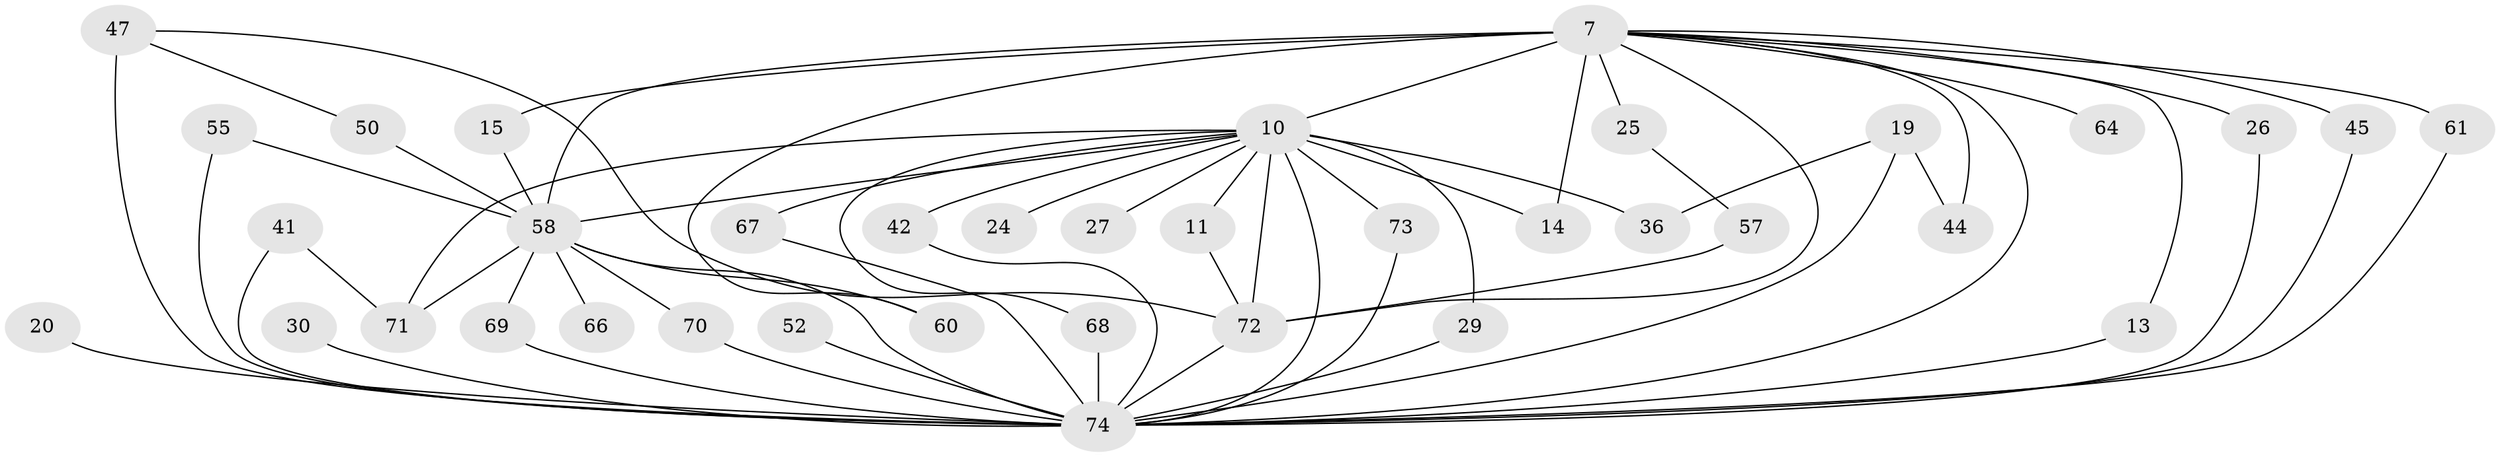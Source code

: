 // original degree distribution, {15: 0.013513513513513514, 16: 0.02702702702702703, 21: 0.013513513513513514, 19: 0.04054054054054054, 20: 0.013513513513513514, 24: 0.013513513513513514, 13: 0.013513513513513514, 3: 0.14864864864864866, 2: 0.5945945945945946, 6: 0.013513513513513514, 7: 0.013513513513513514, 4: 0.06756756756756757, 5: 0.02702702702702703}
// Generated by graph-tools (version 1.1) at 2025/47/03/04/25 21:47:28]
// undirected, 37 vertices, 64 edges
graph export_dot {
graph [start="1"]
  node [color=gray90,style=filled];
  7 [super="+4"];
  10 [super="+9"];
  11;
  13;
  14;
  15;
  19;
  20;
  24;
  25;
  26;
  27;
  29;
  30;
  36;
  41;
  42;
  44;
  45;
  47 [super="+39"];
  50;
  52;
  55;
  57;
  58 [super="+53+43"];
  60 [super="+51+46"];
  61;
  64;
  66;
  67;
  68 [super="+48+59"];
  69 [super="+37+28"];
  70 [super="+12"];
  71 [super="+38"];
  72 [super="+56+65+33"];
  73;
  74 [super="+32+8+63+6"];
  7 -- 10 [weight=6];
  7 -- 13;
  7 -- 14;
  7 -- 15;
  7 -- 25 [weight=2];
  7 -- 44;
  7 -- 45;
  7 -- 64;
  7 -- 26;
  7 -- 58 [weight=7];
  7 -- 61;
  7 -- 74 [weight=7];
  7 -- 60 [weight=3];
  7 -- 72 [weight=3];
  10 -- 11 [weight=2];
  10 -- 71 [weight=2];
  10 -- 68 [weight=2];
  10 -- 67;
  10 -- 73;
  10 -- 14;
  10 -- 24 [weight=2];
  10 -- 27;
  10 -- 29;
  10 -- 36;
  10 -- 42;
  10 -- 74 [weight=10];
  10 -- 72 [weight=3];
  10 -- 58 [weight=7];
  11 -- 72;
  13 -- 74;
  15 -- 58;
  19 -- 36;
  19 -- 44;
  19 -- 74 [weight=2];
  20 -- 74 [weight=2];
  25 -- 57;
  26 -- 74;
  29 -- 74;
  30 -- 74 [weight=2];
  41 -- 71;
  41 -- 74;
  42 -- 74;
  45 -- 74;
  47 -- 50;
  47 -- 74 [weight=4];
  47 -- 72;
  50 -- 58;
  52 -- 74 [weight=2];
  55 -- 74;
  55 -- 58;
  57 -- 72;
  58 -- 74 [weight=9];
  58 -- 66 [weight=2];
  58 -- 69;
  58 -- 70;
  58 -- 71;
  58 -- 60;
  61 -- 74;
  67 -- 74;
  68 -- 74 [weight=3];
  69 -- 74 [weight=3];
  70 -- 74 [weight=2];
  72 -- 74 [weight=3];
  73 -- 74;
}
